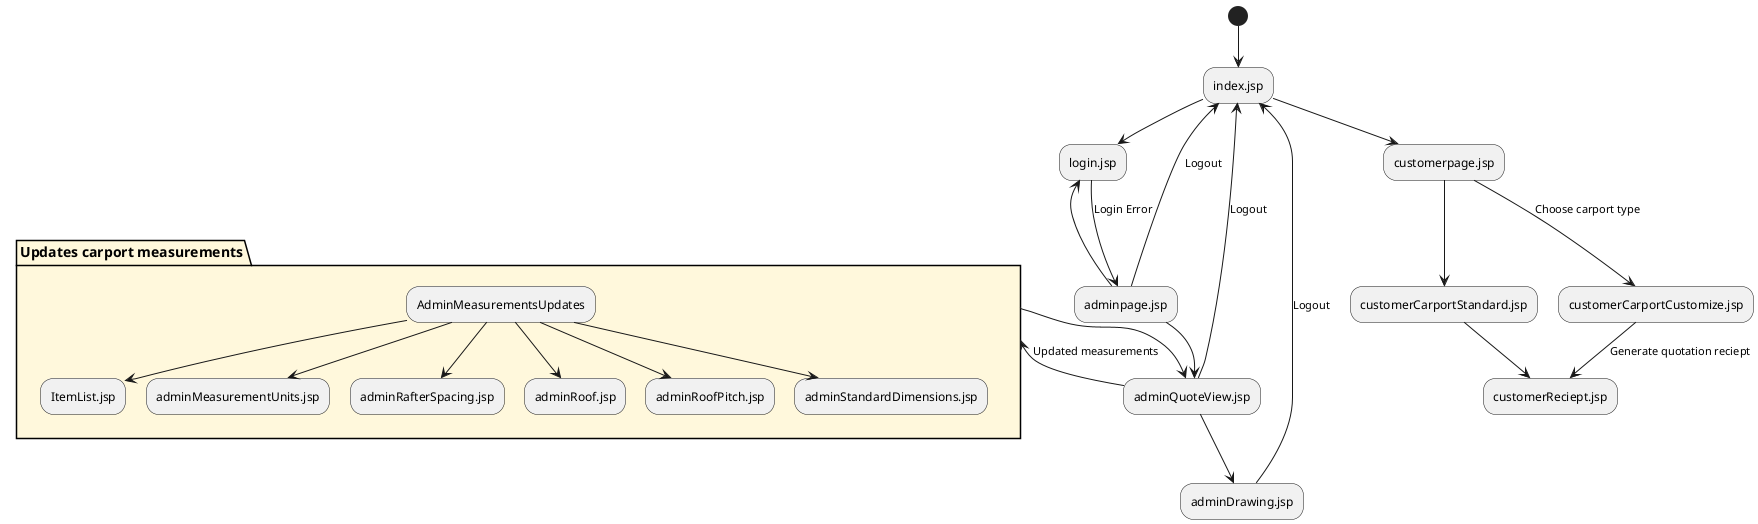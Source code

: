 @startuml
(*) --> "index.jsp"
"index.jsp" --> "login.jsp"
"index.jsp" --> "customerpage.jsp"

"adminpage.jsp" --> "login.jsp"
"login.jsp" --> [Login Error] "adminpage.jsp"
"adminpage.jsp" --> [Logout] "index.jsp"
"adminpage.jsp" --> "adminQuoteView.jsp"
"adminQuoteView.jsp" -left-> [Logout] "index.jsp"
"adminQuoteView.jsp" --> "adminDrawing.jsp"
"adminDrawing.jsp" -left-> [Logout] "index.jsp"
"adminQuoteView.jsp" --> [Updated measurements] "Updates carport measurements"
"Updates carport measurements" --> "adminQuoteView.jsp"

partition "Updates carport measurements" #FFF8DC{
AdminMeasurementsUpdates --> "ItemList.jsp"
AdminMeasurementsUpdates --> "adminMeasurementUnits.jsp"
AdminMeasurementsUpdates --> "adminRafterSpacing.jsp"
AdminMeasurementsUpdates --> "adminRoof.jsp"
AdminMeasurementsUpdates --> "adminRoofPitch.jsp"
AdminMeasurementsUpdates --> "adminStandardDimensions.jsp"
}

"customerpage.jsp" --> [Choose carport type] "customerCarportCustomize.jsp"
"customerpage.jsp" --> "customerCarportStandard.jsp"
"customerCarportCustomize.jsp" --> [Generate quotation reciept] "customerReciept.jsp"
"customerCarportStandard.jsp" --> "customerReciept.jsp"


@enduml